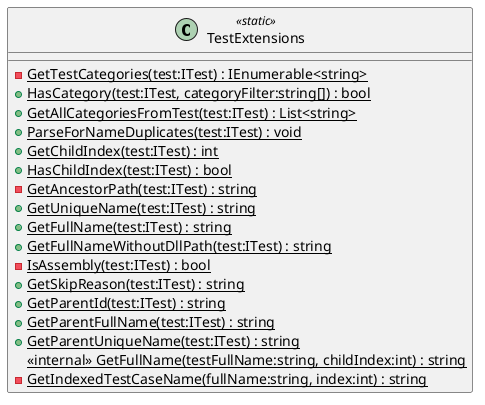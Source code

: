 @startuml
class TestExtensions <<static>> {
    - {static} GetTestCategories(test:ITest) : IEnumerable<string>
    + {static} HasCategory(test:ITest, categoryFilter:string[]) : bool
    + {static} GetAllCategoriesFromTest(test:ITest) : List<string>
    + {static} ParseForNameDuplicates(test:ITest) : void
    + {static} GetChildIndex(test:ITest) : int
    + {static} HasChildIndex(test:ITest) : bool
    {static} - GetAncestorPath(test:ITest) : string
    + {static} GetUniqueName(test:ITest) : string
    + {static} GetFullName(test:ITest) : string
    + {static} GetFullNameWithoutDllPath(test:ITest) : string
    - {static} IsAssembly(test:ITest) : bool
    + {static} GetSkipReason(test:ITest) : string
    + {static} GetParentId(test:ITest) : string
    + {static} GetParentFullName(test:ITest) : string
    + {static} GetParentUniqueName(test:ITest) : string
    <<internal>> {static} GetFullName(testFullName:string, childIndex:int) : string
    - {static} GetIndexedTestCaseName(fullName:string, index:int) : string
}
@enduml
